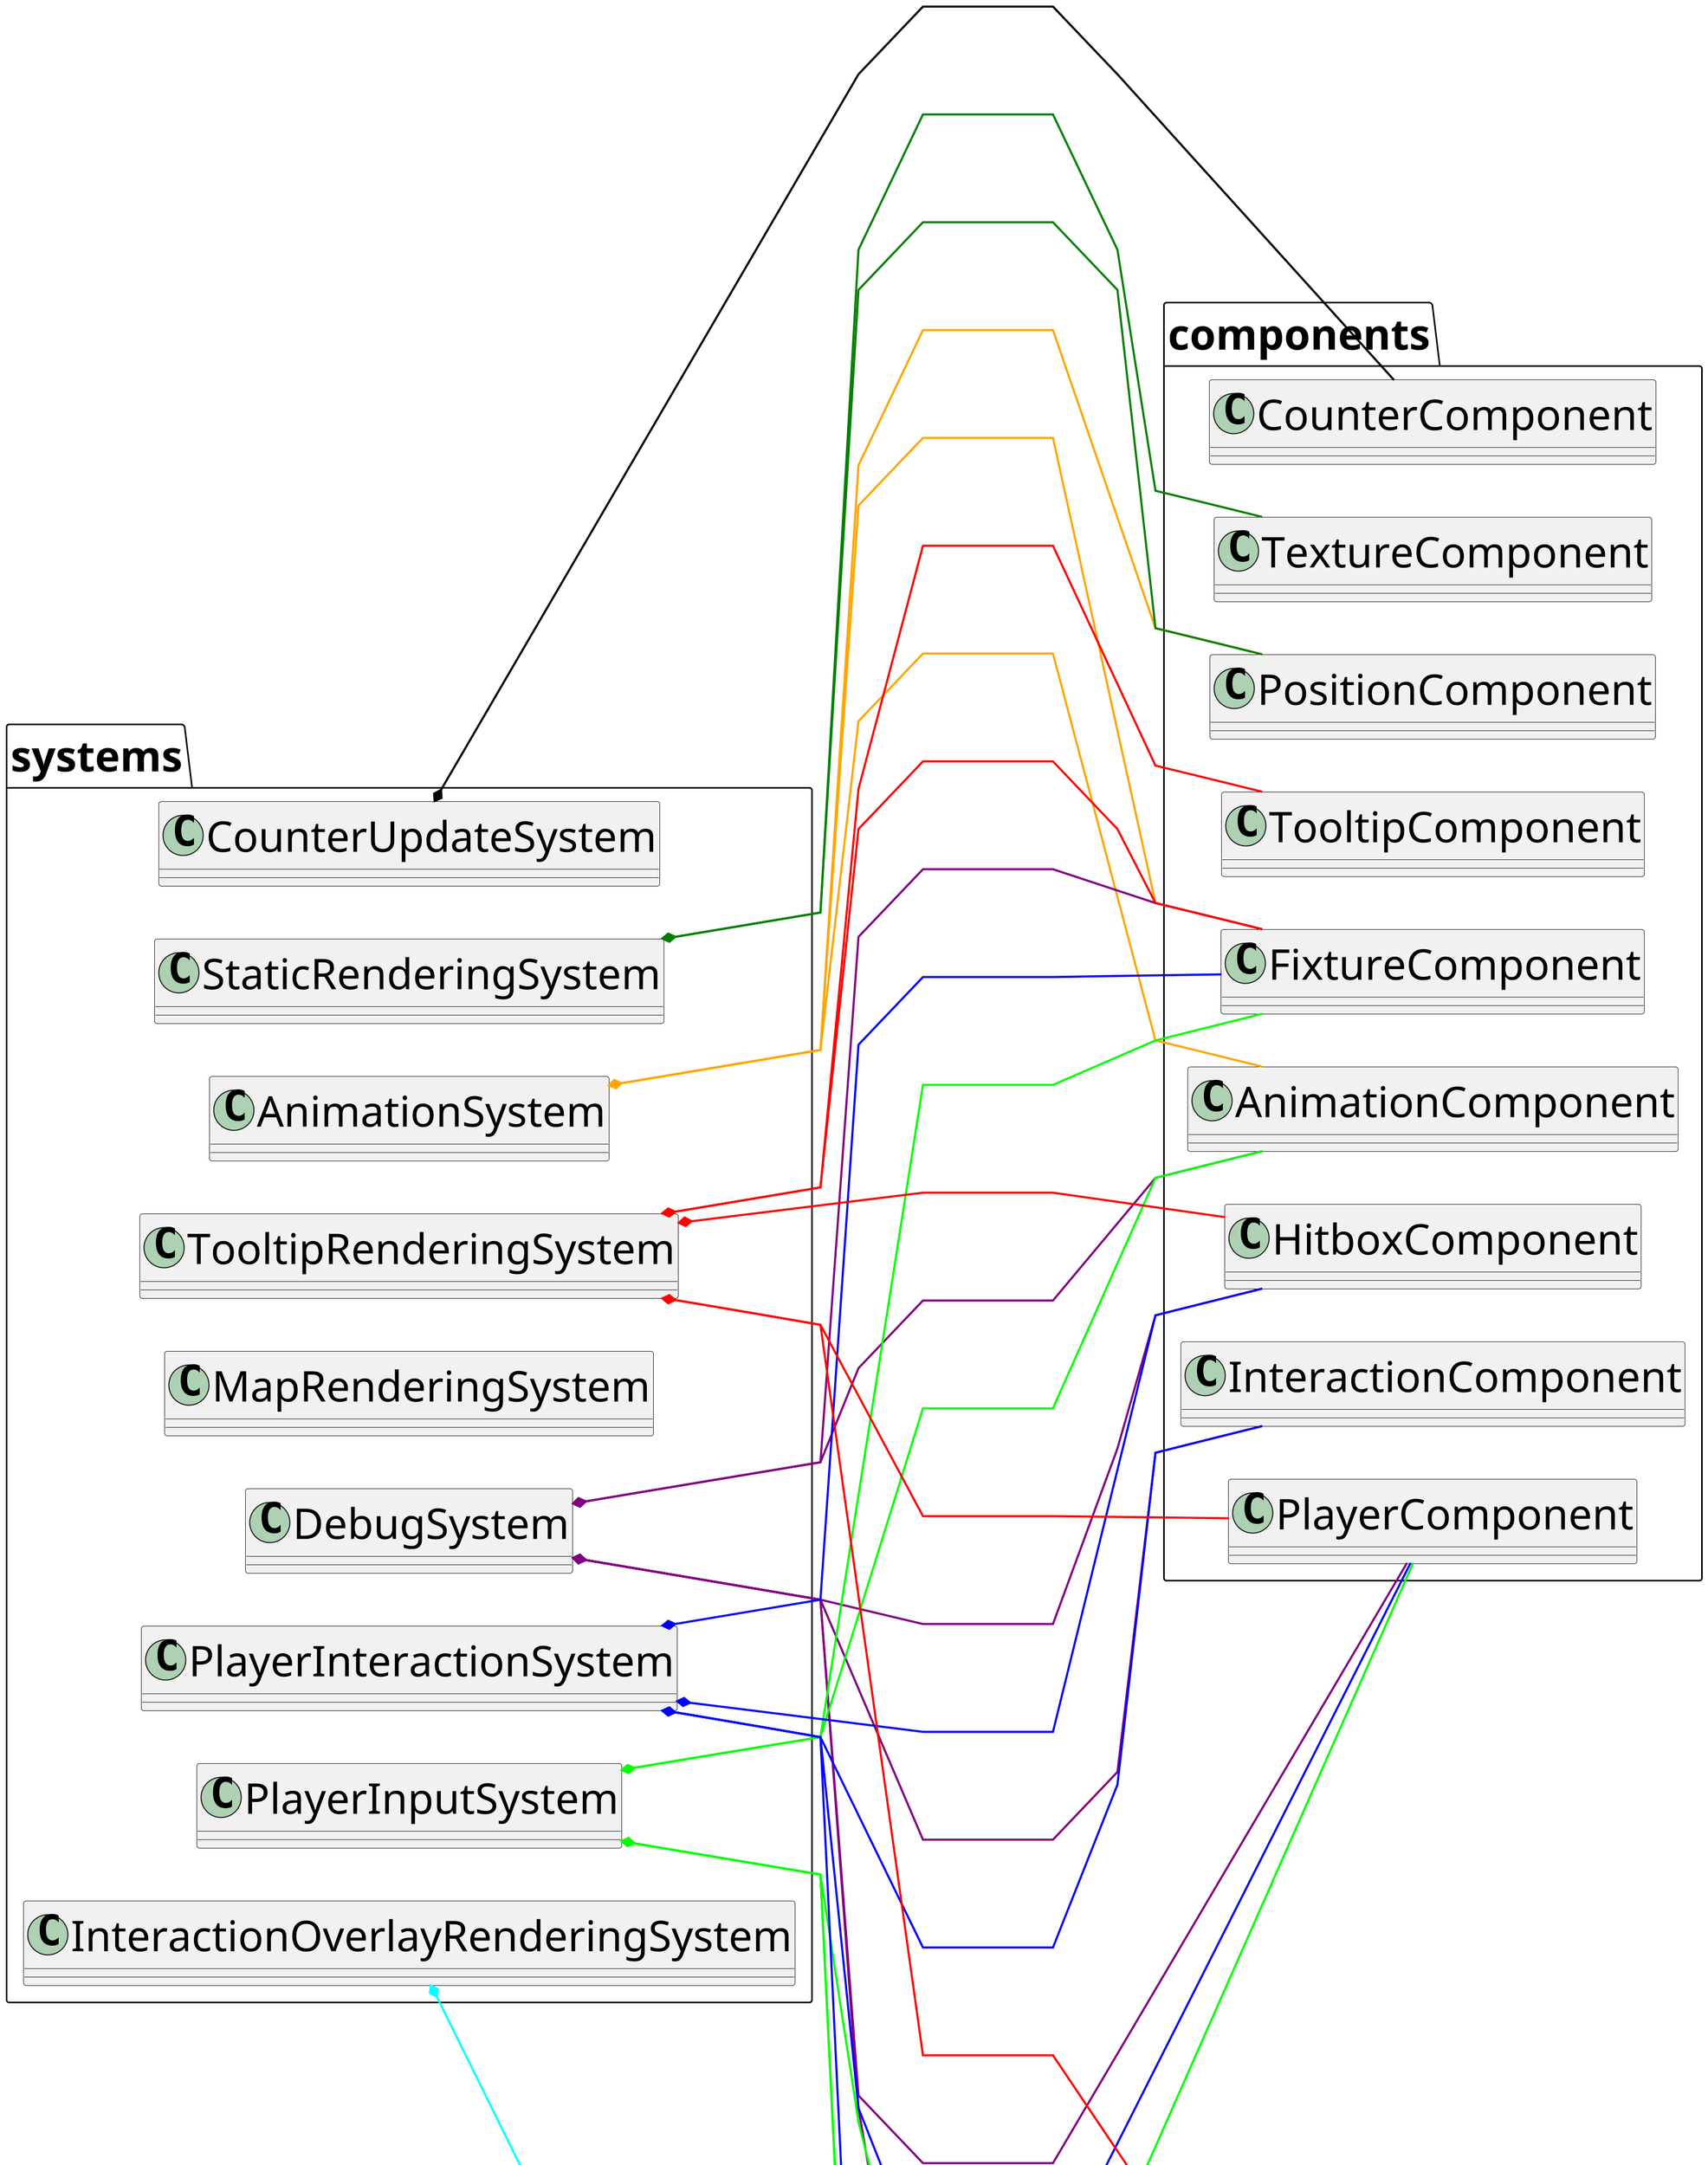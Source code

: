@startuml
scale 2.0

skinparam linetype polyline
skinparam ArrowColor black
skinparam ArrowThickness 2
skinparam nodesep 50
'skinparam ranksep 50
left to right direction



'package game{
'    class HeslingtonHustle{}
'    }
'
'
'package screens{
'    class MainMenu {
'        - game: HeslingtonHustle
'        - camera: Camera
'        - stage: Stage
'        - root: Table
'        + MainMenu(game: HeslingtonHustle)
'        + render(v: float): void
'        + show(): void
'        + resize(width: int, height: int): void
'        + pause(): void
'        + resume(): void
'        + hide(): void
'        + dispose(): void
'    }
'
'    class Playing {
'        - game: HeslingtonHustle
'        - camera: OrthographicCamera
'        - viewport: Viewport
'        - stage: Stage
'        - counters: Table
'        - days: Container<Label>
'        - engine: Engine
'        - gameState: GameState
'        - world: World
'        - debugRenderer: Box2DDebugRenderer
'        + Playing(game: HeslingtonHustle)
'        + render(delta: float): void
'        + resize(width: int, height: int): void
'        + show(): void
'        + pause(): void
'        + resume(): void
'        + hide(): void
'        + dispose(): void
'        - initTerrain(): void
'        - initInteractionLocations(engine: Engine): Entity[]
'        - initPlayerBody(): Fixture
'        - initPlayerEntity(engine: Engine): Entity
'    }
'
'    class EndScreen {
'        - MAX_DAY_SCORE: float
'        - MIN_DAY_SCORE: float
'        - camera: Camera
'        - stage: Stage
'
'        + EndScreen(game: HeslingtonHustle, endGameState: GameState)
'        + getDayScore(studyCount: int, mealCount: int, recreationCount: int): float
'        + calculateExamScore(days: List<GameState.Day>): float
'        + render(delta: float): void
'        + resize(width: int, height: int): void
'        + show(): void
'        + pause(): void
'        + resume(): void
'        + hide(): void
'        + dispose(): void
'    }
'}
'
'
'package models{
'    class GameState {
'        - days: ArrayList<Day>
'        - currentDay: Day
'        - daysRemaining: int
'        - energyRemaining: int
'        - hoursRemaining: float
'        - interactionOverlay: InteractionOverlay
'        + advanceDay(): void
'        + doActivity(timeUsage: int, energyUsage: int, type: ActivityType, overlayText: String): boolean
'    }
'
'    class Day {
'        - activityStats: HashMap<ActivityType, Integer>
'        + statFor(type: ActivityType): int
'    }
'
'    class InteractionOverlay {
'        - text: String
'        - displayFor: float
'        + InteractionOverlay(text: String, displayFor: float)
'    }
'
'    class PhysicsPolygon {
'        - name: String
'        - type: BodyDef.BodyType
'        - position: Vector2
'        - vertices: Vector2[]
'        + PhysicsPolygon()
'        + PhysicsPolygon(name: String, type: BodyDef.BodyType, position: Vector2, vertices: Vector2...)
'        + getName(): String
'        + getType(): BodyDef.BodyType
'        + getPosition(): Vector2
'        + getVertices(): Vector2[]
'    }
'}

package components{
    class AnimationComponent {
'        - spriteScale: float
'        - animations: IntMap<Animation<Sprite>>
'        - currentAnimation: int
'        - time: float
'        + AnimationComponent(spriteScale: float)
    }

    class CounterComponent {
'        - label: Label
'        - valueResolver: CounterValueResolver
'        + CounterComponent(label: Label, valueResolver: CounterValueResolver)
    }


    class FixtureComponent {
'        - fixture: Fixture
'        + FixtureComponent(fixture: Fixture)
    }

    class HitboxComponent {
'        - rects: Rectangle[]
'        - region: Rectangle
'        + HitboxComponent(rects: Rectangle...)
    }

    class InteractionComponent {
'        - interactable: Interactable
'        + InteractionComponent(interactable: Interactable)
    }

    class PlayerComponent {
'        - isInteracting: boolean
    }

    class PositionComponent {
'        - x: float
'        - y: float
'        + PositionComponent(x: float, y: float)
'        + PositionComponent()
    }

    class TextureComponent {
'        - region: TextureRegion
'        - scale: float
'        - visible: boolean
'        + TextureComponent(region: TextureRegion, scale: float)
'        + show(): TextureComponent
'        + hide(): TextureComponent
    }

    class TooltipComponent {
'        - tooltip: GlyphLayout
'        + TooltipComponent(font: BitmapFont, tooltip: String)
    }
}


package constants{
    class GameConstants {
'        {static} WORLD_WIDTH: int
'        {static} WORLD_HEIGHT: int
    }

    class MoveDirection {
'        {static} STATIONARY: int
'        {static} UP: int
'        {static} DOWN: int
'        {static} LEFT: int
'        {static} RIGHT: int
    }

    class PlayerConstants {
'        {static} HITBOX_RADIUS: float
'        {static} PLAYER_SPEED: float
'        {static} START_POSITION: Vector2
    }

    class ActivityType{}



}


package systems{
    class AnimationSystem {
'        - batch: SpriteBatch
'        - gameState: GameState
'        - am: ComponentMapper<AnimationComponent>
'        - fm: ComponentMapper<FixtureComponent>
'        - pm: ComponentMapper<PositionComponent>
'        + AnimationSystem(batch: SpriteBatch, gameState: GameState)
'        + update(deltaTime: float): void
'        - processEntity(entity: Entity, deltaTime: float): void
    }

    class CounterUpdateSystem {
'        - gameState: GameState
'        - cm: ComponentMapper<CounterComponent>
'        + CounterUpdateSystem(gameState: GameState)
'        - processEntity(entity: Entity, deltaTime: float): void
    }

    class DebugSystem {
'        - shapeDrawer: ShapeDrawer
'        - hm: ComponentMapper<HitboxComponent>
'        - fm: ComponentMapper<FixtureComponent>
'        - interactables: ImmutableArray<Entity>
'        - playerEntity: Entity
'        + DebugSystem(shapeDrawer: ShapeDrawer)
'        + addedToEngine(engine: Engine): void
'        + update(deltaTime: float): void
    }

    class InteractionOverlayRenderingSystem {
'        - batch: SpriteBatch
'        - font: BitmapFont
'        - shapeDrawer: ShapeDrawer
'        - gameState: GameState
'        - elapsed: float
'        + InteractionOverlayRenderingSystem(batch: SpriteBatch,
'        font: BitmapFont, shapeDrawer: ShapeDrawer,
'        gameState: GameState)
'        + update(deltaTime: float): void
    }

    class MapRenderingSystem {
'        - camera: OrthographicCamera
'        - renderer: OrthogonalTiledMapRenderer
'        + MapRenderingSystem(tiledMap: TiledMap,
'        camera: OrthographicCamera)
'        + update(deltaTime: float): void
    }

    class PlayerInputSystem {
'            - gameState: GameState
'            - playerEntity: Entity
'            - velocity: Vector2
'            - pm: ComponentMapper<PlayerComponent>
'            - fm: ComponentMapper<FixtureComponent>
'            - am: ComponentMapper<AnimationComponent>
'            + PlayerInputSystem(gameState: GameState)
'            + addedToEngine(engine: Engine): void
'            + update(deltaTime: float): void
            }

    class PlayerInteractionSystem {
'        - gameState: GameState
'        - playerEntity: Entity
'        - interactables: ImmutableArray<Entity>
'        - plm: ComponentMapper<PlayerComponent>
'        - am: ComponentMapper<AnimationComponent>
'        - im: ComponentMapper<InteractionComponent>
'        - hm: ComponentMapper<HitboxComponent>
'        - fm: ComponentMapper<FixtureComponent>
'        + PlayerInteractionSystem(gameState: GameState)
'        + addedToEngine(engine: Engine): void
'        + update(deltaTime: float): void
    }

    class StaticRenderingSystem {
'        - batch: SpriteBatch
'        - tm: ComponentMapper<TextureComponent>
'        - pm: ComponentMapper<PositionComponent>
'        + StaticRenderingSystem(batch: SpriteBatch)
'        + processEntity(entity: Entity, deltaTime: float): void
    }

    class TooltipRenderingSystem {
'        - font: BitmapFont
'        - shapeDrawer: ShapeDrawer
'        - batch: SpriteBatch
'        - gameState: GameState
'        - hm: ComponentMapper<HitboxComponent>
'        - tm: ComponentMapper<TooltipComponent>
'        - fm: ComponentMapper<FixtureComponent>
'        + TooltipRenderingSystem(font: BitmapFont,
'        shapeDrawer: ShapeDrawer, batch: SpriteBatch,
'        gameState: GameState)
'        + addedToEngine(engine: Engine): void
'        + update(deltaTime: float): void
    }
}








'HeslingtonHustle *------- EndScreen
'HeslingtonHustle *------- Playing
'HeslingtonHustle *- MainMenu

AnimationSystem *------- AnimationComponent #orange
AnimationSystem *------- FixtureComponent #orange
AnimationSystem *------- PositionComponent #orange

CounterUpdateSystem *------- CounterComponent

DebugSystem *------- AnimationComponent #purple
DebugSystem *------- FixtureComponent #purple
DebugSystem *------- HitboxComponent#purple
DebugSystem *------- InteractionComponent#purple
DebugSystem *------- PlayerComponent #purple
DebugSystem *------- PlayerConstants #purple

InteractionOverlayRenderingSystem *------- GameConstants #cyan



PlayerInputSystem *-------AnimationComponent #Lime
PlayerInputSystem *-------FixtureComponent #Lime
PlayerInputSystem *-------PlayerComponent #Lime
PlayerInputSystem *-------MoveDirection #Lime
PlayerInputSystem *-------PlayerConstants #Lime

PlayerInteractionSystem *-------FixtureComponent #blue
PlayerInteractionSystem *-------HitboxComponent #blue
PlayerInteractionSystem *-------InteractionComponent #blue
PlayerInteractionSystem *-------PlayerComponent #blue
PlayerInteractionSystem *-------PlayerConstants #blue

StaticRenderingSystem *------- PositionComponent #green
StaticRenderingSystem *------- TextureComponent #green

TooltipRenderingSystem *------- FixtureComponent #red
TooltipRenderingSystem *------- HitboxComponent #red
TooltipRenderingSystem *------- PlayerComponent#red
TooltipRenderingSystem *------- TooltipComponent#red
TooltipRenderingSystem *------- PlayerConstants #red


'GameState *------- ActivityType
'GameState *------- GameConstants





'Playing *------- AnimationComponent
'Playing *------- CounterComponent
'Playing *------- FixtureComponent
'Playing *------- HitboxComponent
'Playing *------- InteractionComponent
'Playing *------- PlayerComponent
'Playing *------- PositionComponent
'Playing *------- TextureComponent
'Playing *------- TooltipComponent



'
'Playing *------- GameState
'Playing *------- PhysicsPolygon


'Playing *--- AnimationSystem
'Playing *--- CounterUpdateSystem
'Playing *--- DebugSystem
'Playing *--- InteractionOverlayRenderingSystem
'Playing *--- MapRenderingSystem
'Playing *--- PlayerInputSystem
'Playing *--- PlayerInteractionSystem
'Playing *--- StaticRenderingSystem
'Playing *--- TooltipRenderingSystem

'EndScreen *------- GameState



skinparam defaultFontSize 40



@enduml